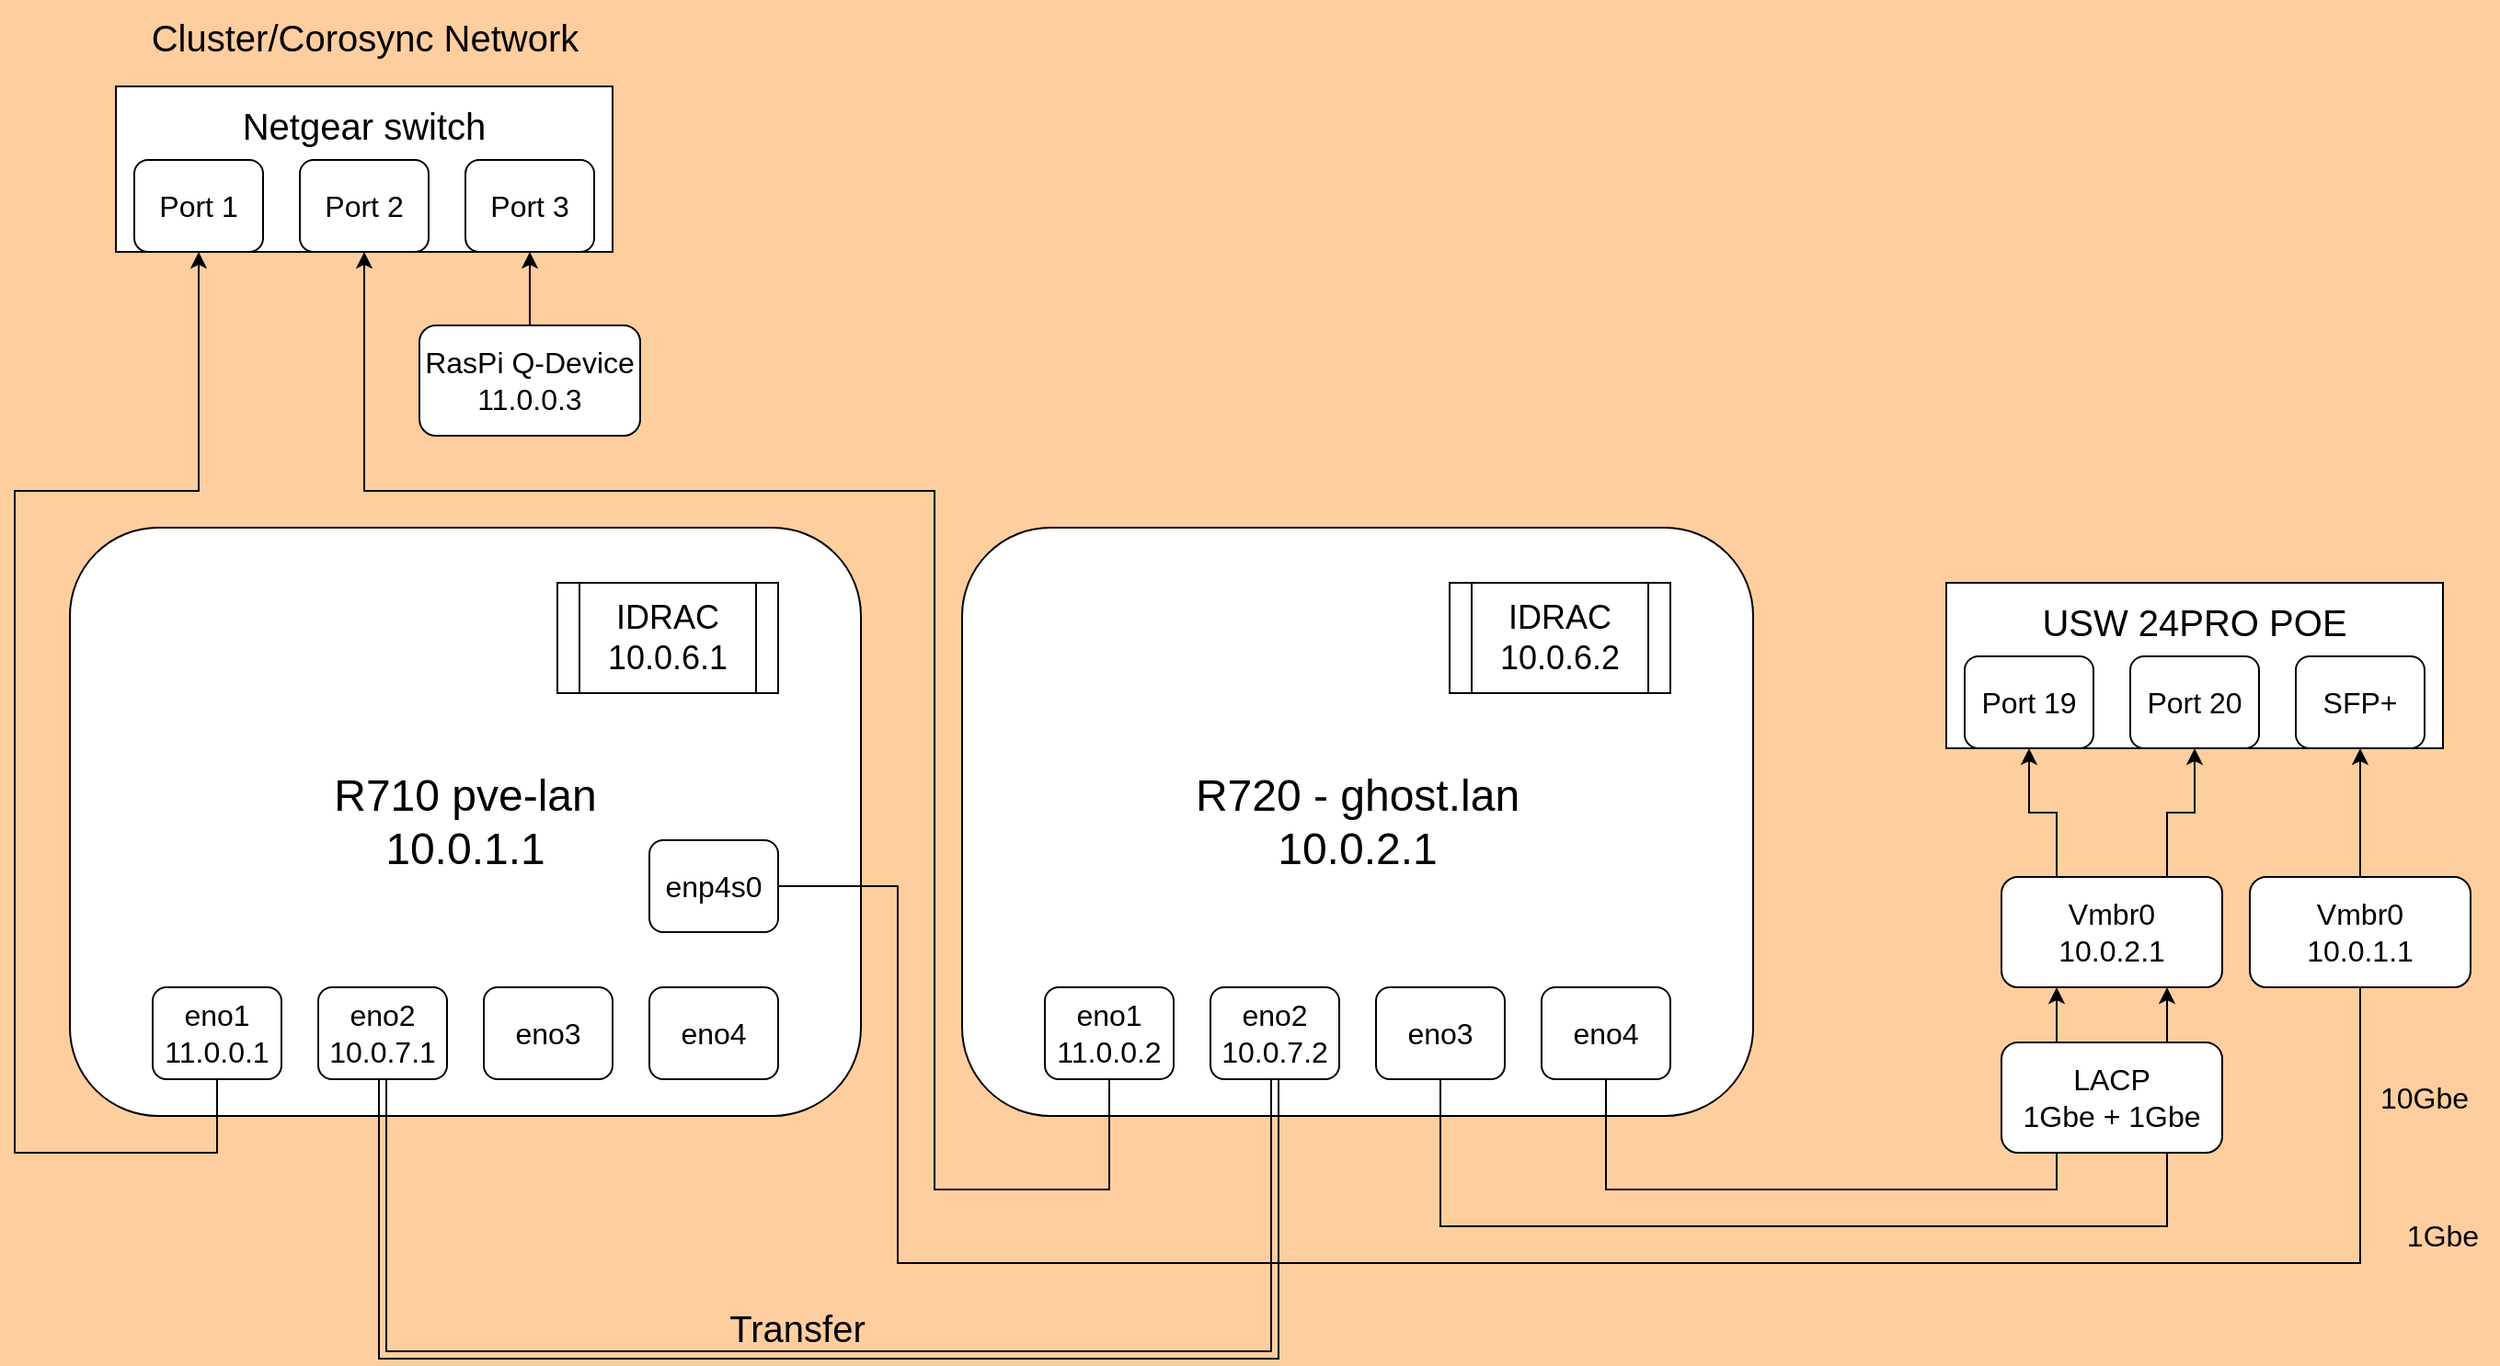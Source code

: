 <mxfile version="21.2.1" type="github">
  <diagram id="Ht1M8jgEwFfnCIfOTk4-" name="Page-1">
    <mxGraphModel dx="2963" dy="1570" grid="1" gridSize="10" guides="1" tooltips="1" connect="1" arrows="1" fold="1" page="1" pageScale="1" pageWidth="1600" pageHeight="1200" background="#FFCE9F" math="0" shadow="0">
      <root>
        <mxCell id="0" />
        <mxCell id="1" parent="0" />
        <mxCell id="kwlhXM6vKTwfm8hAGy3k-5" value="&lt;font style=&quot;font-size: 24px;&quot;&gt;R710 pve-lan&lt;br&gt;10.0.1.1&lt;br&gt;&lt;/font&gt;" style="rounded=1;whiteSpace=wrap;html=1;" vertex="1" parent="1">
          <mxGeometry x="110" y="300" width="430" height="320" as="geometry" />
        </mxCell>
        <mxCell id="kwlhXM6vKTwfm8hAGy3k-6" value="&lt;font style=&quot;font-size: 24px;&quot;&gt;R720 - ghost.lan&lt;br&gt;10.0.2.1&lt;br&gt;&lt;/font&gt;" style="rounded=1;whiteSpace=wrap;html=1;" vertex="1" parent="1">
          <mxGeometry x="595" y="300" width="430" height="320" as="geometry" />
        </mxCell>
        <mxCell id="kwlhXM6vKTwfm8hAGy3k-47" style="edgeStyle=orthogonalEdgeStyle;rounded=0;orthogonalLoop=1;jettySize=auto;html=1;exitX=0.5;exitY=1;exitDx=0;exitDy=0;entryX=0.5;entryY=1;entryDx=0;entryDy=0;" edge="1" parent="1" source="kwlhXM6vKTwfm8hAGy3k-12" target="kwlhXM6vKTwfm8hAGy3k-44">
          <mxGeometry relative="1" as="geometry">
            <Array as="points">
              <mxPoint x="675" y="660" />
              <mxPoint x="580" y="660" />
              <mxPoint x="580" y="280" />
              <mxPoint x="270" y="280" />
            </Array>
          </mxGeometry>
        </mxCell>
        <mxCell id="kwlhXM6vKTwfm8hAGy3k-12" value="&lt;font style=&quot;font-size: 16px;&quot;&gt;eno1&lt;br&gt;11.0.0.2&lt;br&gt;&lt;/font&gt;" style="rounded=1;whiteSpace=wrap;html=1;" vertex="1" parent="1">
          <mxGeometry x="640" y="550" width="70" height="50" as="geometry" />
        </mxCell>
        <mxCell id="kwlhXM6vKTwfm8hAGy3k-63" style="edgeStyle=orthogonalEdgeStyle;rounded=0;orthogonalLoop=1;jettySize=auto;html=1;exitX=0.5;exitY=1;exitDx=0;exitDy=0;shape=link;entryX=0.5;entryY=1;entryDx=0;entryDy=0;" edge="1" parent="1" source="kwlhXM6vKTwfm8hAGy3k-13" target="kwlhXM6vKTwfm8hAGy3k-17">
          <mxGeometry relative="1" as="geometry">
            <mxPoint x="740" y="770" as="targetPoint" />
            <Array as="points">
              <mxPoint x="765" y="750" />
              <mxPoint x="280" y="750" />
            </Array>
          </mxGeometry>
        </mxCell>
        <mxCell id="kwlhXM6vKTwfm8hAGy3k-13" value="&lt;font style=&quot;font-size: 16px;&quot;&gt;eno2&lt;br&gt;10.0.7.2&lt;br&gt;&lt;/font&gt;" style="rounded=1;whiteSpace=wrap;html=1;" vertex="1" parent="1">
          <mxGeometry x="730" y="550" width="70" height="50" as="geometry" />
        </mxCell>
        <mxCell id="kwlhXM6vKTwfm8hAGy3k-30" style="edgeStyle=orthogonalEdgeStyle;rounded=0;orthogonalLoop=1;jettySize=auto;html=1;exitX=0.5;exitY=1;exitDx=0;exitDy=0;entryX=0.75;entryY=1;entryDx=0;entryDy=0;" edge="1" parent="1" source="kwlhXM6vKTwfm8hAGy3k-14" target="kwlhXM6vKTwfm8hAGy3k-29">
          <mxGeometry relative="1" as="geometry">
            <Array as="points">
              <mxPoint x="855" y="680" />
              <mxPoint x="1250" y="680" />
            </Array>
          </mxGeometry>
        </mxCell>
        <mxCell id="kwlhXM6vKTwfm8hAGy3k-14" value="&lt;font style=&quot;font-size: 16px;&quot;&gt;eno3&lt;/font&gt;" style="rounded=1;whiteSpace=wrap;html=1;" vertex="1" parent="1">
          <mxGeometry x="820" y="550" width="70" height="50" as="geometry" />
        </mxCell>
        <mxCell id="kwlhXM6vKTwfm8hAGy3k-31" style="edgeStyle=orthogonalEdgeStyle;rounded=0;orthogonalLoop=1;jettySize=auto;html=1;exitX=0.5;exitY=1;exitDx=0;exitDy=0;entryX=0.25;entryY=1;entryDx=0;entryDy=0;" edge="1" parent="1" source="kwlhXM6vKTwfm8hAGy3k-15" target="kwlhXM6vKTwfm8hAGy3k-29">
          <mxGeometry relative="1" as="geometry">
            <Array as="points">
              <mxPoint x="945" y="660" />
              <mxPoint x="1190" y="660" />
            </Array>
          </mxGeometry>
        </mxCell>
        <mxCell id="kwlhXM6vKTwfm8hAGy3k-15" value="&lt;font style=&quot;font-size: 16px;&quot;&gt;eno4&lt;/font&gt;" style="rounded=1;whiteSpace=wrap;html=1;" vertex="1" parent="1">
          <mxGeometry x="910" y="550" width="70" height="50" as="geometry" />
        </mxCell>
        <mxCell id="kwlhXM6vKTwfm8hAGy3k-48" style="edgeStyle=orthogonalEdgeStyle;rounded=0;orthogonalLoop=1;jettySize=auto;html=1;exitX=0.5;exitY=1;exitDx=0;exitDy=0;entryX=0.5;entryY=1;entryDx=0;entryDy=0;" edge="1" parent="1" source="kwlhXM6vKTwfm8hAGy3k-16" target="kwlhXM6vKTwfm8hAGy3k-43">
          <mxGeometry relative="1" as="geometry">
            <Array as="points">
              <mxPoint x="190" y="640" />
              <mxPoint x="80" y="640" />
              <mxPoint x="80" y="280" />
              <mxPoint x="180" y="280" />
            </Array>
          </mxGeometry>
        </mxCell>
        <mxCell id="kwlhXM6vKTwfm8hAGy3k-16" value="&lt;font style=&quot;font-size: 16px;&quot;&gt;eno1&lt;br&gt;11.0.0.1&lt;br&gt;&lt;/font&gt;" style="rounded=1;whiteSpace=wrap;html=1;" vertex="1" parent="1">
          <mxGeometry x="155" y="550" width="70" height="50" as="geometry" />
        </mxCell>
        <mxCell id="kwlhXM6vKTwfm8hAGy3k-17" value="&lt;font style=&quot;font-size: 16px;&quot;&gt;eno2&lt;br&gt;10.0.7.1&lt;br&gt;&lt;/font&gt;" style="rounded=1;whiteSpace=wrap;html=1;" vertex="1" parent="1">
          <mxGeometry x="245" y="550" width="70" height="50" as="geometry" />
        </mxCell>
        <mxCell id="kwlhXM6vKTwfm8hAGy3k-18" value="&lt;font style=&quot;font-size: 16px;&quot;&gt;eno3&lt;/font&gt;" style="rounded=1;whiteSpace=wrap;html=1;" vertex="1" parent="1">
          <mxGeometry x="335" y="550" width="70" height="50" as="geometry" />
        </mxCell>
        <mxCell id="kwlhXM6vKTwfm8hAGy3k-19" value="&lt;font style=&quot;font-size: 16px;&quot;&gt;eno4&lt;/font&gt;" style="rounded=1;whiteSpace=wrap;html=1;" vertex="1" parent="1">
          <mxGeometry x="425" y="550" width="70" height="50" as="geometry" />
        </mxCell>
        <mxCell id="kwlhXM6vKTwfm8hAGy3k-36" style="edgeStyle=orthogonalEdgeStyle;rounded=0;orthogonalLoop=1;jettySize=auto;html=1;exitX=1;exitY=0.5;exitDx=0;exitDy=0;entryX=0.5;entryY=1;entryDx=0;entryDy=0;" edge="1" parent="1" source="kwlhXM6vKTwfm8hAGy3k-20" target="kwlhXM6vKTwfm8hAGy3k-28">
          <mxGeometry relative="1" as="geometry">
            <mxPoint x="570" y="730" as="targetPoint" />
            <Array as="points">
              <mxPoint x="560" y="495" />
              <mxPoint x="560" y="700" />
              <mxPoint x="1355" y="700" />
            </Array>
          </mxGeometry>
        </mxCell>
        <mxCell id="kwlhXM6vKTwfm8hAGy3k-20" value="&lt;font style=&quot;font-size: 16px;&quot;&gt;enp4s0&lt;br&gt;&lt;/font&gt;" style="rounded=1;whiteSpace=wrap;html=1;" vertex="1" parent="1">
          <mxGeometry x="425" y="470" width="70" height="50" as="geometry" />
        </mxCell>
        <mxCell id="kwlhXM6vKTwfm8hAGy3k-21" value="&lt;font style=&quot;font-size: 18px;&quot;&gt;IDRAC&lt;br&gt;10.0.6.1&lt;br&gt;&lt;/font&gt;" style="shape=process;whiteSpace=wrap;html=1;backgroundOutline=1;" vertex="1" parent="1">
          <mxGeometry x="375" y="330" width="120" height="60" as="geometry" />
        </mxCell>
        <mxCell id="kwlhXM6vKTwfm8hAGy3k-22" value="&lt;font style=&quot;font-size: 18px;&quot;&gt;IDRAC&lt;br&gt;10.0.6.2&lt;br&gt;&lt;/font&gt;" style="shape=process;whiteSpace=wrap;html=1;backgroundOutline=1;" vertex="1" parent="1">
          <mxGeometry x="860" y="330" width="120" height="60" as="geometry" />
        </mxCell>
        <mxCell id="kwlhXM6vKTwfm8hAGy3k-25" value="&lt;font style=&quot;font-size: 20px;&quot;&gt;USW 24PRO POE&lt;br&gt;&lt;br&gt;&lt;br&gt;&lt;/font&gt;" style="rounded=0;whiteSpace=wrap;html=1;" vertex="1" parent="1">
          <mxGeometry x="1130" y="330" width="270" height="90" as="geometry" />
        </mxCell>
        <mxCell id="kwlhXM6vKTwfm8hAGy3k-26" value="&lt;font style=&quot;font-size: 16px;&quot;&gt;Port 19&lt;/font&gt;" style="rounded=1;whiteSpace=wrap;html=1;" vertex="1" parent="1">
          <mxGeometry x="1140" y="370" width="70" height="50" as="geometry" />
        </mxCell>
        <mxCell id="kwlhXM6vKTwfm8hAGy3k-27" value="&lt;font style=&quot;font-size: 16px;&quot;&gt;Port 20&lt;/font&gt;" style="rounded=1;whiteSpace=wrap;html=1;" vertex="1" parent="1">
          <mxGeometry x="1230" y="370" width="70" height="50" as="geometry" />
        </mxCell>
        <mxCell id="kwlhXM6vKTwfm8hAGy3k-28" value="&lt;font style=&quot;font-size: 16px;&quot;&gt;SFP+&lt;/font&gt;" style="rounded=1;whiteSpace=wrap;html=1;" vertex="1" parent="1">
          <mxGeometry x="1320" y="370" width="70" height="50" as="geometry" />
        </mxCell>
        <mxCell id="kwlhXM6vKTwfm8hAGy3k-32" style="edgeStyle=orthogonalEdgeStyle;rounded=0;orthogonalLoop=1;jettySize=auto;html=1;exitX=0.25;exitY=0;exitDx=0;exitDy=0;entryX=0.5;entryY=1;entryDx=0;entryDy=0;" edge="1" parent="1" source="kwlhXM6vKTwfm8hAGy3k-29" target="kwlhXM6vKTwfm8hAGy3k-26">
          <mxGeometry relative="1" as="geometry" />
        </mxCell>
        <mxCell id="kwlhXM6vKTwfm8hAGy3k-33" style="edgeStyle=orthogonalEdgeStyle;rounded=0;orthogonalLoop=1;jettySize=auto;html=1;exitX=0.75;exitY=0;exitDx=0;exitDy=0;entryX=0.5;entryY=1;entryDx=0;entryDy=0;" edge="1" parent="1" source="kwlhXM6vKTwfm8hAGy3k-29" target="kwlhXM6vKTwfm8hAGy3k-27">
          <mxGeometry relative="1" as="geometry" />
        </mxCell>
        <mxCell id="kwlhXM6vKTwfm8hAGy3k-29" value="&lt;span style=&quot;font-size: 16px;&quot;&gt;Vmbr0&lt;br style=&quot;font-size: 16px;&quot;&gt;&lt;/span&gt;10.0.2.1" style="rounded=1;whiteSpace=wrap;html=1;fontSize=16;" vertex="1" parent="1">
          <mxGeometry x="1160" y="490" width="120" height="60" as="geometry" />
        </mxCell>
        <mxCell id="kwlhXM6vKTwfm8hAGy3k-46" style="edgeStyle=orthogonalEdgeStyle;rounded=0;orthogonalLoop=1;jettySize=auto;html=1;exitX=0.5;exitY=0;exitDx=0;exitDy=0;" edge="1" parent="1" source="kwlhXM6vKTwfm8hAGy3k-41" target="kwlhXM6vKTwfm8hAGy3k-45">
          <mxGeometry relative="1" as="geometry" />
        </mxCell>
        <mxCell id="kwlhXM6vKTwfm8hAGy3k-41" value="RasPi Q-Device&lt;br&gt;11.0.0.3" style="rounded=1;whiteSpace=wrap;html=1;fontSize=16;" vertex="1" parent="1">
          <mxGeometry x="300" y="190" width="120" height="60" as="geometry" />
        </mxCell>
        <mxCell id="kwlhXM6vKTwfm8hAGy3k-42" value="&lt;font style=&quot;font-size: 20px;&quot;&gt;Netgear switch&lt;br&gt;&lt;br&gt;&lt;br&gt;&lt;/font&gt;" style="rounded=0;whiteSpace=wrap;html=1;" vertex="1" parent="1">
          <mxGeometry x="135" y="60" width="270" height="90" as="geometry" />
        </mxCell>
        <mxCell id="kwlhXM6vKTwfm8hAGy3k-43" value="&lt;font style=&quot;font-size: 16px;&quot;&gt;Port 1&lt;/font&gt;" style="rounded=1;whiteSpace=wrap;html=1;" vertex="1" parent="1">
          <mxGeometry x="145" y="100" width="70" height="50" as="geometry" />
        </mxCell>
        <mxCell id="kwlhXM6vKTwfm8hAGy3k-44" value="&lt;font style=&quot;font-size: 16px;&quot;&gt;Port 2&lt;/font&gt;" style="rounded=1;whiteSpace=wrap;html=1;" vertex="1" parent="1">
          <mxGeometry x="235" y="100" width="70" height="50" as="geometry" />
        </mxCell>
        <mxCell id="kwlhXM6vKTwfm8hAGy3k-45" value="&lt;font style=&quot;font-size: 16px;&quot;&gt;Port 3&lt;/font&gt;" style="rounded=1;whiteSpace=wrap;html=1;" vertex="1" parent="1">
          <mxGeometry x="325" y="100" width="70" height="50" as="geometry" />
        </mxCell>
        <mxCell id="kwlhXM6vKTwfm8hAGy3k-50" value="&lt;span style=&quot;font-size: 16px;&quot;&gt;Vmbr0&lt;br style=&quot;font-size: 16px;&quot;&gt;&lt;/span&gt;10.0.1.1" style="rounded=1;whiteSpace=wrap;html=1;fontSize=16;" vertex="1" parent="1">
          <mxGeometry x="1295" y="490" width="120" height="60" as="geometry" />
        </mxCell>
        <mxCell id="kwlhXM6vKTwfm8hAGy3k-51" value="LACP&lt;br&gt;1Gbe + 1Gbe" style="rounded=1;whiteSpace=wrap;html=1;fontSize=16;" vertex="1" parent="1">
          <mxGeometry x="1160" y="580" width="120" height="60" as="geometry" />
        </mxCell>
        <mxCell id="kwlhXM6vKTwfm8hAGy3k-52" value="&lt;font style=&quot;font-size: 16px;&quot;&gt;10Gbe&lt;br&gt;&lt;/font&gt;" style="text;strokeColor=none;align=center;fillColor=none;html=1;verticalAlign=middle;whiteSpace=wrap;rounded=0;" vertex="1" parent="1">
          <mxGeometry x="1360" y="595" width="60" height="30" as="geometry" />
        </mxCell>
        <mxCell id="kwlhXM6vKTwfm8hAGy3k-53" value="&lt;font style=&quot;font-size: 16px;&quot;&gt;1Gbe&lt;br&gt;&lt;/font&gt;" style="text;strokeColor=none;align=center;fillColor=none;html=1;verticalAlign=middle;whiteSpace=wrap;rounded=0;" vertex="1" parent="1">
          <mxGeometry x="1370" y="670" width="60" height="30" as="geometry" />
        </mxCell>
        <mxCell id="kwlhXM6vKTwfm8hAGy3k-56" value="Cluster/Corosync Network" style="text;html=1;align=center;verticalAlign=middle;resizable=0;points=[];autosize=1;strokeColor=none;fillColor=none;fontSize=20;" vertex="1" parent="1">
          <mxGeometry x="140" y="13" width="260" height="40" as="geometry" />
        </mxCell>
        <mxCell id="kwlhXM6vKTwfm8hAGy3k-65" value="Transfer" style="text;html=1;align=center;verticalAlign=middle;resizable=0;points=[];autosize=1;strokeColor=none;fillColor=none;fontSize=20;" vertex="1" parent="1">
          <mxGeometry x="455" y="715" width="100" height="40" as="geometry" />
        </mxCell>
      </root>
    </mxGraphModel>
  </diagram>
</mxfile>
